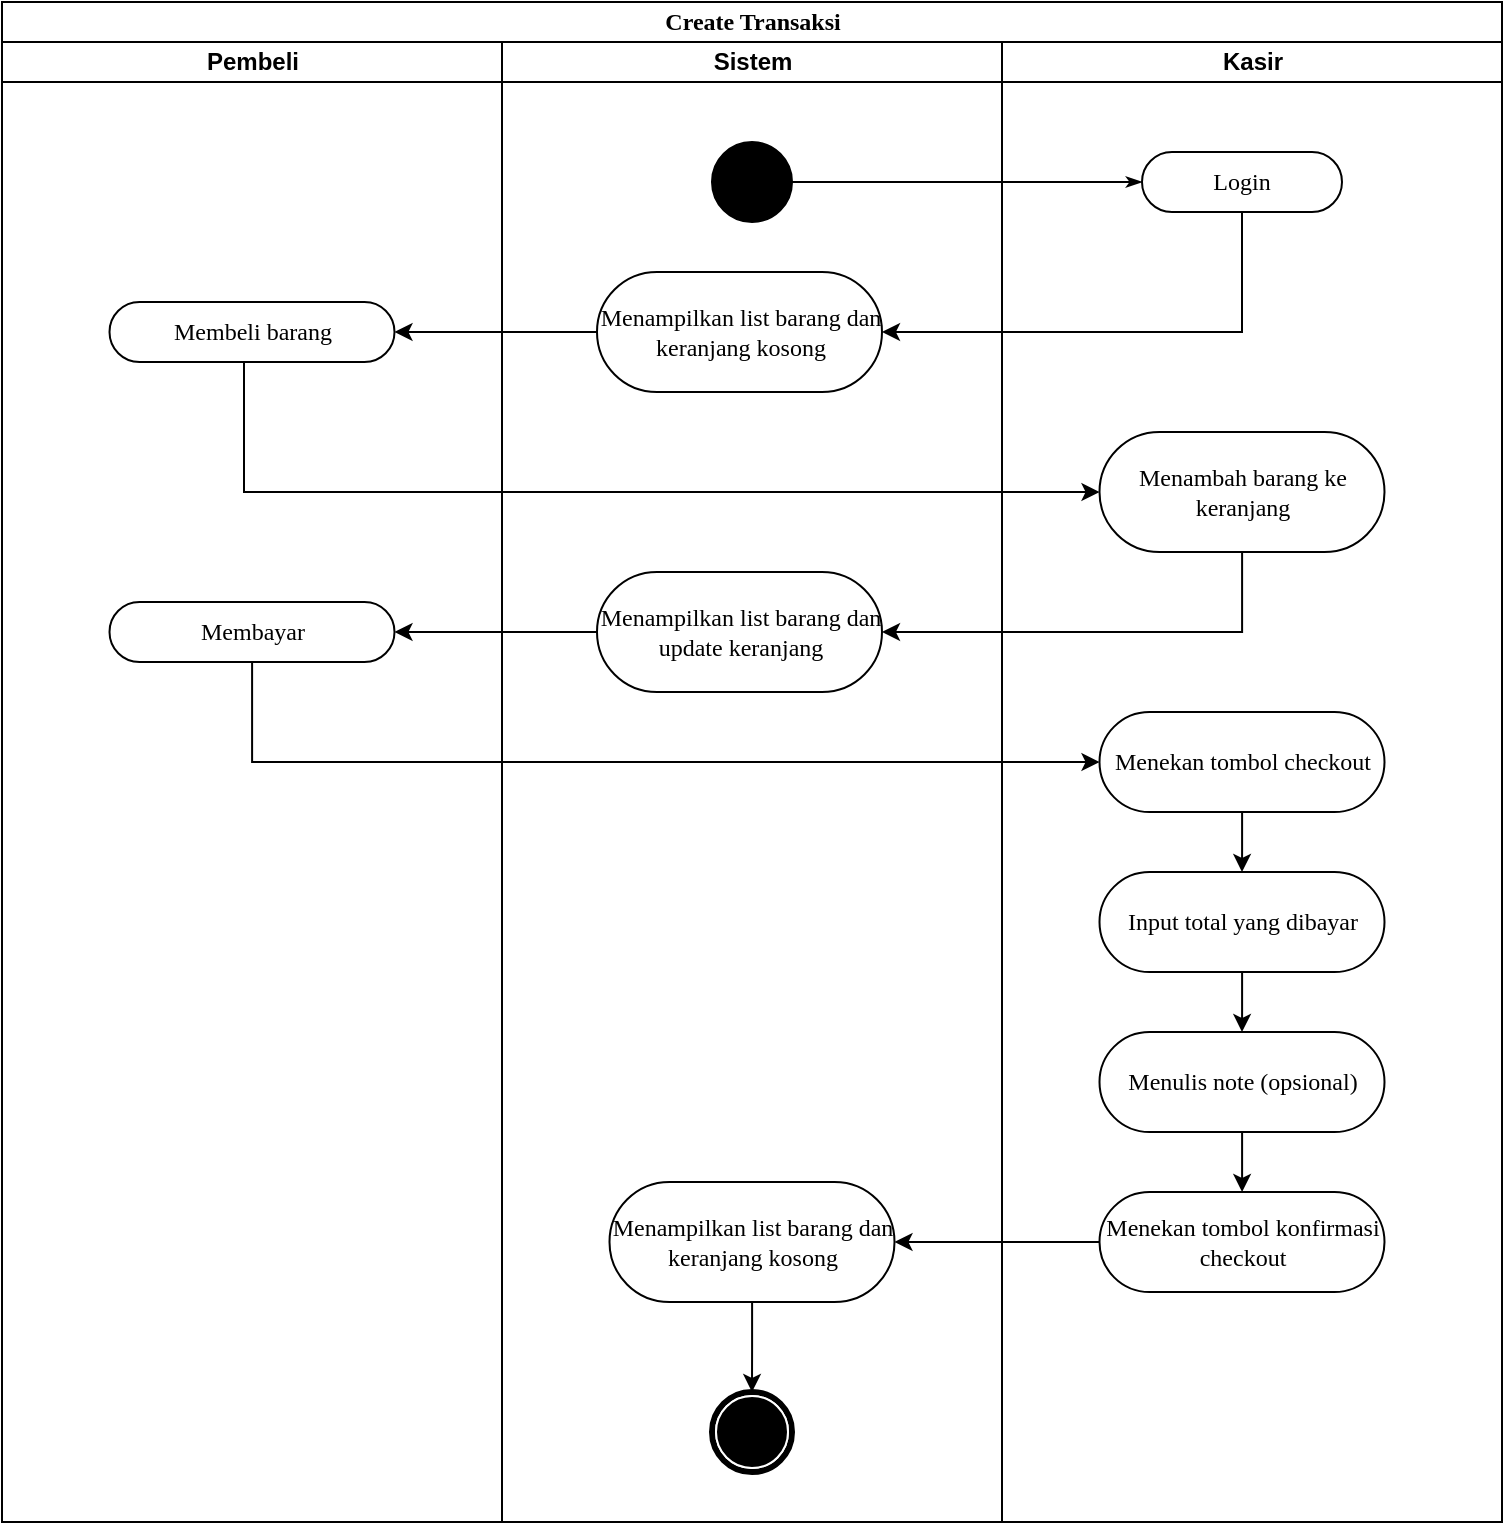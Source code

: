 <mxfile version="21.3.5" type="device">
  <diagram name="Page-1" id="0783ab3e-0a74-02c8-0abd-f7b4e66b4bec">
    <mxGraphModel dx="1838" dy="1029" grid="1" gridSize="10" guides="1" tooltips="1" connect="1" arrows="1" fold="1" page="1" pageScale="1" pageWidth="850" pageHeight="1100" background="none" math="0" shadow="0">
      <root>
        <mxCell id="0" />
        <mxCell id="1" parent="0" />
        <mxCell id="1c1d494c118603dd-1" value="Create Transaksi" style="swimlane;html=1;childLayout=stackLayout;startSize=20;rounded=0;shadow=0;comic=0;labelBackgroundColor=none;strokeWidth=1;fontFamily=Verdana;fontSize=12;align=center;" parent="1" vertex="1">
          <mxGeometry x="40" y="20" width="750" height="760" as="geometry">
            <mxRectangle x="40" y="20" width="100" height="30" as="alternateBounds" />
          </mxGeometry>
        </mxCell>
        <mxCell id="1c1d494c118603dd-2" value="Pembeli" style="swimlane;html=1;startSize=20;" parent="1c1d494c118603dd-1" vertex="1">
          <mxGeometry y="20" width="250" height="740" as="geometry">
            <mxRectangle y="20" width="40" height="970" as="alternateBounds" />
          </mxGeometry>
        </mxCell>
        <mxCell id="NMtD7j1RhAjWxaGJVb-m-3" value="Membeli barang" style="rounded=1;whiteSpace=wrap;html=1;shadow=0;comic=0;labelBackgroundColor=none;strokeWidth=1;fontFamily=Verdana;fontSize=12;align=center;arcSize=50;" vertex="1" parent="1c1d494c118603dd-2">
          <mxGeometry x="53.75" y="130" width="142.5" height="30" as="geometry" />
        </mxCell>
        <mxCell id="NMtD7j1RhAjWxaGJVb-m-9" value="Membayar" style="rounded=1;whiteSpace=wrap;html=1;shadow=0;comic=0;labelBackgroundColor=none;strokeWidth=1;fontFamily=Verdana;fontSize=12;align=center;arcSize=50;" vertex="1" parent="1c1d494c118603dd-2">
          <mxGeometry x="53.75" y="280" width="142.5" height="30" as="geometry" />
        </mxCell>
        <mxCell id="1c1d494c118603dd-3" value="Sistem" style="swimlane;html=1;startSize=20;" parent="1c1d494c118603dd-1" vertex="1">
          <mxGeometry x="250" y="20" width="250" height="740" as="geometry" />
        </mxCell>
        <mxCell id="60571a20871a0731-4" value="" style="ellipse;whiteSpace=wrap;html=1;rounded=0;shadow=0;comic=0;labelBackgroundColor=none;strokeWidth=1;fillColor=#000000;fontFamily=Verdana;fontSize=12;align=center;" parent="1c1d494c118603dd-3" vertex="1">
          <mxGeometry x="105" y="50" width="40" height="40" as="geometry" />
        </mxCell>
        <mxCell id="NMtD7j1RhAjWxaGJVb-m-1" value="Menampilkan list barang dan keranjang kosong" style="rounded=1;whiteSpace=wrap;html=1;shadow=0;comic=0;labelBackgroundColor=none;strokeWidth=1;fontFamily=Verdana;fontSize=12;align=center;arcSize=50;" vertex="1" parent="1c1d494c118603dd-3">
          <mxGeometry x="47.5" y="115" width="142.5" height="60" as="geometry" />
        </mxCell>
        <mxCell id="NMtD7j1RhAjWxaGJVb-m-7" value="Menampilkan list barang dan update keranjang" style="rounded=1;whiteSpace=wrap;html=1;shadow=0;comic=0;labelBackgroundColor=none;strokeWidth=1;fontFamily=Verdana;fontSize=12;align=center;arcSize=50;" vertex="1" parent="1c1d494c118603dd-3">
          <mxGeometry x="47.5" y="265" width="142.5" height="60" as="geometry" />
        </mxCell>
        <mxCell id="NMtD7j1RhAjWxaGJVb-m-20" value="Menampilkan list barang dan keranjang kosong" style="rounded=1;whiteSpace=wrap;html=1;shadow=0;comic=0;labelBackgroundColor=none;strokeWidth=1;fontFamily=Verdana;fontSize=12;align=center;arcSize=50;" vertex="1" parent="1c1d494c118603dd-3">
          <mxGeometry x="53.75" y="570" width="142.5" height="60" as="geometry" />
        </mxCell>
        <mxCell id="60571a20871a0731-5" value="" style="shape=mxgraph.bpmn.shape;html=1;verticalLabelPosition=bottom;labelBackgroundColor=#ffffff;verticalAlign=top;perimeter=ellipsePerimeter;outline=end;symbol=terminate;rounded=0;shadow=0;comic=0;strokeWidth=1;fontFamily=Verdana;fontSize=12;align=center;" parent="1c1d494c118603dd-3" vertex="1">
          <mxGeometry x="105" y="675" width="40" height="40" as="geometry" />
        </mxCell>
        <mxCell id="NMtD7j1RhAjWxaGJVb-m-22" style="edgeStyle=orthogonalEdgeStyle;rounded=0;orthogonalLoop=1;jettySize=auto;html=1;entryX=0.5;entryY=0;entryDx=0;entryDy=0;" edge="1" parent="1c1d494c118603dd-3" source="NMtD7j1RhAjWxaGJVb-m-20" target="60571a20871a0731-5">
          <mxGeometry relative="1" as="geometry">
            <Array as="points" />
          </mxGeometry>
        </mxCell>
        <mxCell id="1c1d494c118603dd-29" style="edgeStyle=orthogonalEdgeStyle;rounded=0;html=1;labelBackgroundColor=none;startArrow=none;startFill=0;startSize=5;endArrow=classicThin;endFill=1;endSize=5;jettySize=auto;orthogonalLoop=1;strokeWidth=1;fontFamily=Verdana;fontSize=12;exitX=1;exitY=0.5;exitDx=0;exitDy=0;" parent="1c1d494c118603dd-1" source="60571a20871a0731-4" target="1c1d494c118603dd-5" edge="1">
          <mxGeometry relative="1" as="geometry">
            <Array as="points">
              <mxPoint x="395" y="90" />
            </Array>
            <mxPoint x="400" y="25" as="sourcePoint" />
          </mxGeometry>
        </mxCell>
        <mxCell id="NMtD7j1RhAjWxaGJVb-m-2" style="edgeStyle=orthogonalEdgeStyle;rounded=0;orthogonalLoop=1;jettySize=auto;html=1;entryX=1;entryY=0.5;entryDx=0;entryDy=0;" edge="1" parent="1c1d494c118603dd-1" source="1c1d494c118603dd-5" target="NMtD7j1RhAjWxaGJVb-m-1">
          <mxGeometry relative="1" as="geometry">
            <Array as="points">
              <mxPoint x="620" y="165" />
            </Array>
          </mxGeometry>
        </mxCell>
        <mxCell id="NMtD7j1RhAjWxaGJVb-m-4" value="" style="edgeStyle=orthogonalEdgeStyle;rounded=0;orthogonalLoop=1;jettySize=auto;html=1;" edge="1" parent="1c1d494c118603dd-1" source="NMtD7j1RhAjWxaGJVb-m-1" target="NMtD7j1RhAjWxaGJVb-m-3">
          <mxGeometry relative="1" as="geometry" />
        </mxCell>
        <mxCell id="NMtD7j1RhAjWxaGJVb-m-6" style="edgeStyle=orthogonalEdgeStyle;rounded=0;orthogonalLoop=1;jettySize=auto;html=1;entryX=0;entryY=0.5;entryDx=0;entryDy=0;" edge="1" parent="1c1d494c118603dd-1" source="NMtD7j1RhAjWxaGJVb-m-3" target="NMtD7j1RhAjWxaGJVb-m-5">
          <mxGeometry relative="1" as="geometry">
            <Array as="points">
              <mxPoint x="121" y="245" />
            </Array>
          </mxGeometry>
        </mxCell>
        <mxCell id="NMtD7j1RhAjWxaGJVb-m-8" style="edgeStyle=orthogonalEdgeStyle;rounded=0;orthogonalLoop=1;jettySize=auto;html=1;entryX=1;entryY=0.5;entryDx=0;entryDy=0;" edge="1" parent="1c1d494c118603dd-1" source="NMtD7j1RhAjWxaGJVb-m-5" target="NMtD7j1RhAjWxaGJVb-m-7">
          <mxGeometry relative="1" as="geometry">
            <Array as="points">
              <mxPoint x="620" y="315" />
            </Array>
          </mxGeometry>
        </mxCell>
        <mxCell id="NMtD7j1RhAjWxaGJVb-m-10" value="" style="edgeStyle=orthogonalEdgeStyle;rounded=0;orthogonalLoop=1;jettySize=auto;html=1;" edge="1" parent="1c1d494c118603dd-1" source="NMtD7j1RhAjWxaGJVb-m-7" target="NMtD7j1RhAjWxaGJVb-m-9">
          <mxGeometry relative="1" as="geometry" />
        </mxCell>
        <mxCell id="NMtD7j1RhAjWxaGJVb-m-15" style="edgeStyle=orthogonalEdgeStyle;rounded=0;orthogonalLoop=1;jettySize=auto;html=1;entryX=0;entryY=0.5;entryDx=0;entryDy=0;" edge="1" parent="1c1d494c118603dd-1" source="NMtD7j1RhAjWxaGJVb-m-9" target="NMtD7j1RhAjWxaGJVb-m-11">
          <mxGeometry relative="1" as="geometry">
            <Array as="points">
              <mxPoint x="125" y="380" />
            </Array>
          </mxGeometry>
        </mxCell>
        <mxCell id="NMtD7j1RhAjWxaGJVb-m-21" value="" style="edgeStyle=orthogonalEdgeStyle;rounded=0;orthogonalLoop=1;jettySize=auto;html=1;" edge="1" parent="1c1d494c118603dd-1" source="NMtD7j1RhAjWxaGJVb-m-14" target="NMtD7j1RhAjWxaGJVb-m-20">
          <mxGeometry relative="1" as="geometry" />
        </mxCell>
        <mxCell id="1c1d494c118603dd-4" value="Kasir" style="swimlane;html=1;startSize=20;" parent="1c1d494c118603dd-1" vertex="1">
          <mxGeometry x="500" y="20" width="250" height="740" as="geometry" />
        </mxCell>
        <mxCell id="1c1d494c118603dd-5" value="Login" style="rounded=1;whiteSpace=wrap;html=1;shadow=0;comic=0;labelBackgroundColor=none;strokeWidth=1;fontFamily=Verdana;fontSize=12;align=center;arcSize=50;" parent="1c1d494c118603dd-4" vertex="1">
          <mxGeometry x="70" y="55" width="100" height="30" as="geometry" />
        </mxCell>
        <mxCell id="NMtD7j1RhAjWxaGJVb-m-5" value="Menambah barang ke keranjang" style="rounded=1;whiteSpace=wrap;html=1;shadow=0;comic=0;labelBackgroundColor=none;strokeWidth=1;fontFamily=Verdana;fontSize=12;align=center;arcSize=50;" vertex="1" parent="1c1d494c118603dd-4">
          <mxGeometry x="48.75" y="195" width="142.5" height="60" as="geometry" />
        </mxCell>
        <mxCell id="NMtD7j1RhAjWxaGJVb-m-17" value="" style="edgeStyle=orthogonalEdgeStyle;rounded=0;orthogonalLoop=1;jettySize=auto;html=1;entryX=0.5;entryY=0;entryDx=0;entryDy=0;" edge="1" parent="1c1d494c118603dd-4" source="NMtD7j1RhAjWxaGJVb-m-11" target="NMtD7j1RhAjWxaGJVb-m-12">
          <mxGeometry relative="1" as="geometry" />
        </mxCell>
        <mxCell id="NMtD7j1RhAjWxaGJVb-m-11" value="Menekan tombol checkout" style="rounded=1;whiteSpace=wrap;html=1;shadow=0;comic=0;labelBackgroundColor=none;strokeWidth=1;fontFamily=Verdana;fontSize=12;align=center;arcSize=50;" vertex="1" parent="1c1d494c118603dd-4">
          <mxGeometry x="48.75" y="335" width="142.5" height="50" as="geometry" />
        </mxCell>
        <mxCell id="NMtD7j1RhAjWxaGJVb-m-18" value="" style="edgeStyle=orthogonalEdgeStyle;rounded=0;orthogonalLoop=1;jettySize=auto;html=1;entryX=0.5;entryY=0;entryDx=0;entryDy=0;" edge="1" parent="1c1d494c118603dd-4" source="NMtD7j1RhAjWxaGJVb-m-12" target="NMtD7j1RhAjWxaGJVb-m-13">
          <mxGeometry relative="1" as="geometry" />
        </mxCell>
        <mxCell id="NMtD7j1RhAjWxaGJVb-m-12" value="Input total yang dibayar" style="rounded=1;whiteSpace=wrap;html=1;shadow=0;comic=0;labelBackgroundColor=none;strokeWidth=1;fontFamily=Verdana;fontSize=12;align=center;arcSize=50;" vertex="1" parent="1c1d494c118603dd-4">
          <mxGeometry x="48.75" y="415" width="142.5" height="50" as="geometry" />
        </mxCell>
        <mxCell id="NMtD7j1RhAjWxaGJVb-m-19" value="" style="edgeStyle=orthogonalEdgeStyle;rounded=0;orthogonalLoop=1;jettySize=auto;html=1;" edge="1" parent="1c1d494c118603dd-4" source="NMtD7j1RhAjWxaGJVb-m-13" target="NMtD7j1RhAjWxaGJVb-m-14">
          <mxGeometry relative="1" as="geometry" />
        </mxCell>
        <mxCell id="NMtD7j1RhAjWxaGJVb-m-13" value="Menulis note (opsional)" style="rounded=1;whiteSpace=wrap;html=1;shadow=0;comic=0;labelBackgroundColor=none;strokeWidth=1;fontFamily=Verdana;fontSize=12;align=center;arcSize=50;" vertex="1" parent="1c1d494c118603dd-4">
          <mxGeometry x="48.75" y="495" width="142.5" height="50" as="geometry" />
        </mxCell>
        <mxCell id="NMtD7j1RhAjWxaGJVb-m-14" value="Menekan tombol konfirmasi checkout" style="rounded=1;whiteSpace=wrap;html=1;shadow=0;comic=0;labelBackgroundColor=none;strokeWidth=1;fontFamily=Verdana;fontSize=12;align=center;arcSize=50;" vertex="1" parent="1c1d494c118603dd-4">
          <mxGeometry x="48.75" y="575" width="142.5" height="50" as="geometry" />
        </mxCell>
      </root>
    </mxGraphModel>
  </diagram>
</mxfile>
